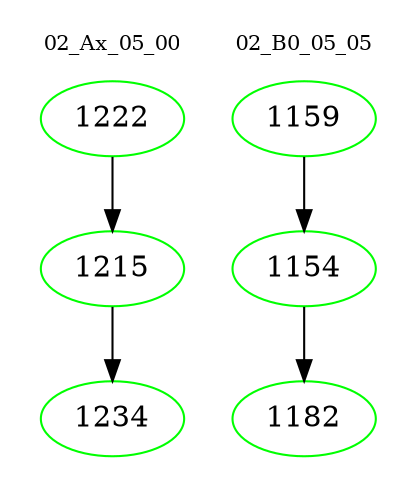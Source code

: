 digraph{
subgraph cluster_0 {
color = white
label = "02_Ax_05_00";
fontsize=10;
T0_1222 [label="1222", color="green"]
T0_1222 -> T0_1215 [color="black"]
T0_1215 [label="1215", color="green"]
T0_1215 -> T0_1234 [color="black"]
T0_1234 [label="1234", color="green"]
}
subgraph cluster_1 {
color = white
label = "02_B0_05_05";
fontsize=10;
T1_1159 [label="1159", color="green"]
T1_1159 -> T1_1154 [color="black"]
T1_1154 [label="1154", color="green"]
T1_1154 -> T1_1182 [color="black"]
T1_1182 [label="1182", color="green"]
}
}
